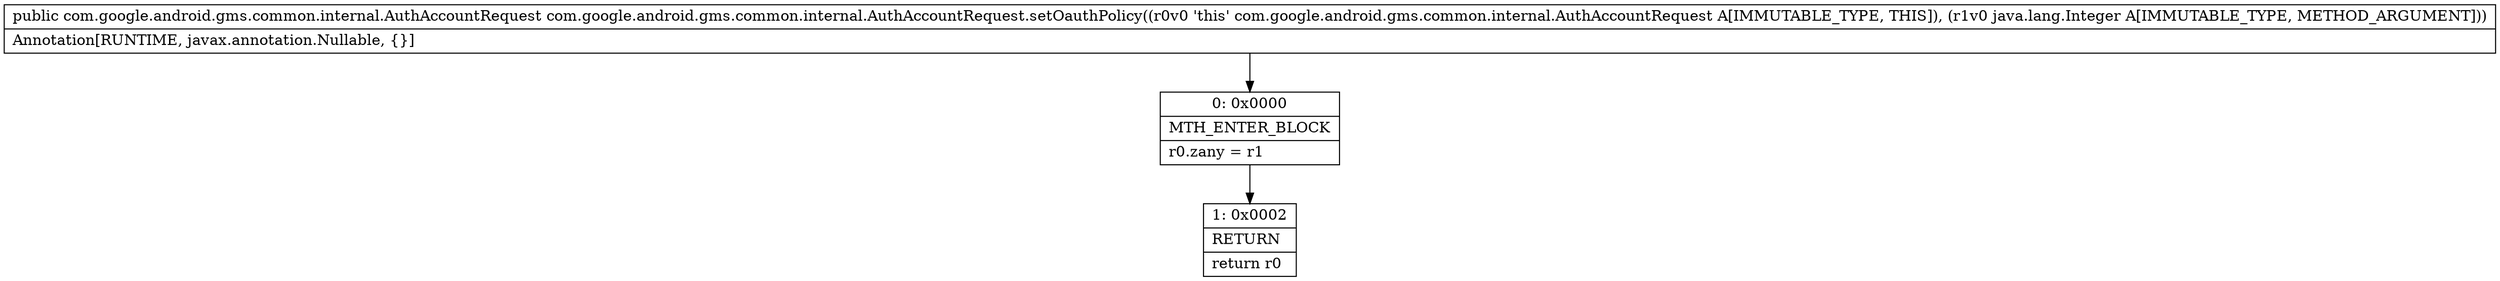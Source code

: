 digraph "CFG forcom.google.android.gms.common.internal.AuthAccountRequest.setOauthPolicy(Ljava\/lang\/Integer;)Lcom\/google\/android\/gms\/common\/internal\/AuthAccountRequest;" {
Node_0 [shape=record,label="{0\:\ 0x0000|MTH_ENTER_BLOCK\l|r0.zany = r1\l}"];
Node_1 [shape=record,label="{1\:\ 0x0002|RETURN\l|return r0\l}"];
MethodNode[shape=record,label="{public com.google.android.gms.common.internal.AuthAccountRequest com.google.android.gms.common.internal.AuthAccountRequest.setOauthPolicy((r0v0 'this' com.google.android.gms.common.internal.AuthAccountRequest A[IMMUTABLE_TYPE, THIS]), (r1v0 java.lang.Integer A[IMMUTABLE_TYPE, METHOD_ARGUMENT]))  | Annotation[RUNTIME, javax.annotation.Nullable, \{\}]\l}"];
MethodNode -> Node_0;
Node_0 -> Node_1;
}

